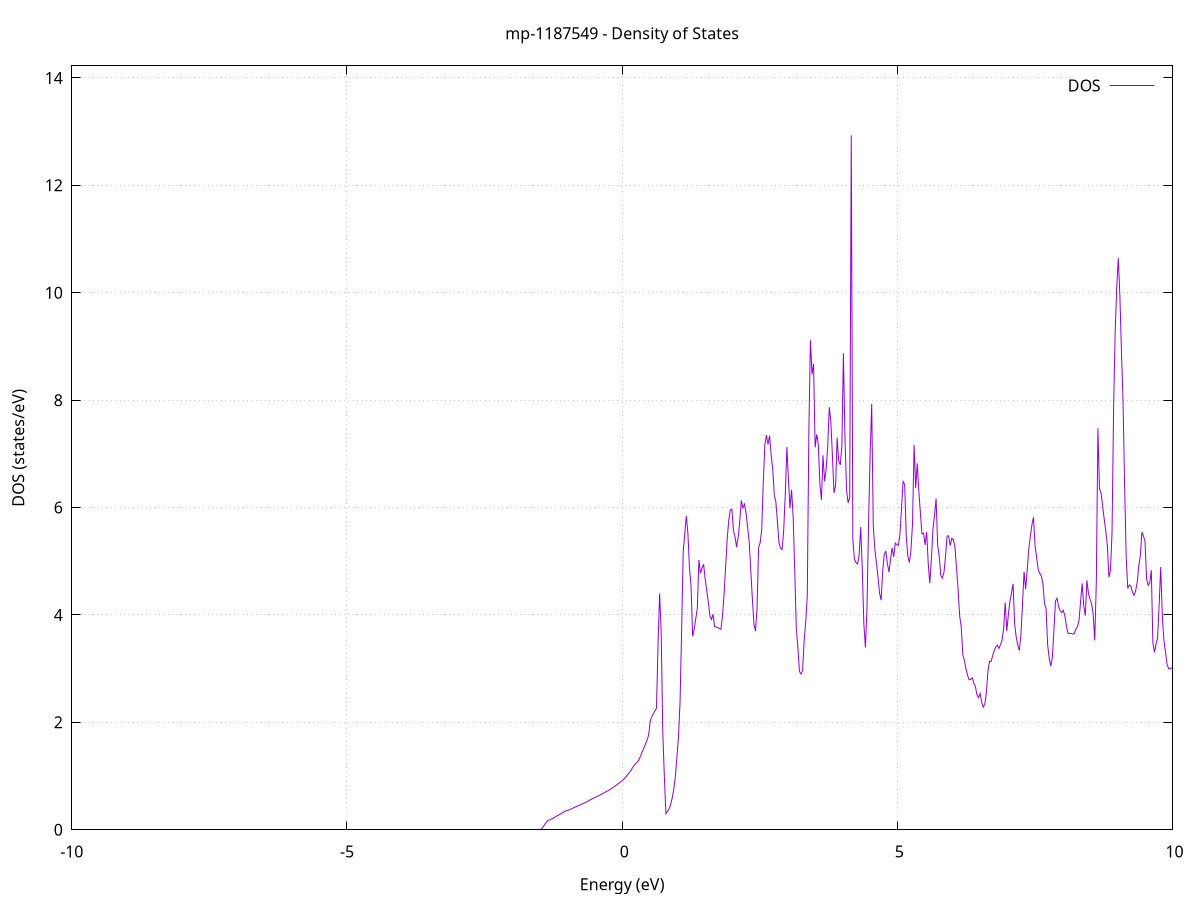 set title 'mp-1187549 - Density of States'
set xlabel 'Energy (eV)'
set ylabel 'DOS (states/eV)'
set grid
set xrange [-10:10]
set yrange [0:14.224]
set xzeroaxis lt -1
set terminal png size 800,600
set output 'mp-1187549_dos_gnuplot.png'
plot '-' using 1:2 with lines title 'DOS'
-39.192500 0.000000
-39.164000 0.000000
-39.135400 0.000000
-39.106900 0.000000
-39.078300 0.000000
-39.049800 0.000000
-39.021300 0.000000
-38.992700 0.000000
-38.964200 0.000000
-38.935600 0.000000
-38.907100 0.000000
-38.878500 0.000000
-38.850000 0.000000
-38.821500 0.000000
-38.792900 0.000000
-38.764400 0.000000
-38.735800 0.000000
-38.707300 0.000000
-38.678800 0.000000
-38.650200 0.000000
-38.621700 0.000000
-38.593100 0.000000
-38.564600 0.000000
-38.536000 0.000000
-38.507500 0.000000
-38.479000 0.000000
-38.450400 0.000000
-38.421900 0.000000
-38.393300 0.000000
-38.364800 0.000000
-38.336200 0.000000
-38.307700 0.000000
-38.279200 0.000000
-38.250600 0.000000
-38.222100 0.000000
-38.193500 0.000000
-38.165000 0.000000
-38.136400 0.000000
-38.107900 0.000000
-38.079400 0.000000
-38.050800 0.000000
-38.022300 0.000000
-37.993700 0.000000
-37.965200 0.000000
-37.936700 0.000000
-37.908100 0.000000
-37.879600 0.000000
-37.851000 0.000000
-37.822500 0.000000
-37.793900 0.000000
-37.765400 0.000000
-37.736900 0.000000
-37.708300 0.000000
-37.679800 0.000000
-37.651200 0.000000
-37.622700 0.000000
-37.594100 0.000000
-37.565600 0.000000
-37.537100 0.000000
-37.508500 0.000000
-37.480000 0.000000
-37.451400 0.000000
-37.422900 0.000000
-37.394300 0.000000
-37.365800 0.000000
-37.337300 0.000000
-37.308700 0.000000
-37.280200 0.000000
-37.251600 0.000000
-37.223100 0.000000
-37.194600 0.000000
-37.166000 0.000000
-37.137500 0.000000
-37.108900 0.000000
-37.080400 0.000000
-37.051800 0.000000
-37.023300 0.000000
-36.994800 0.000000
-36.966200 0.000000
-36.937700 0.000000
-36.909100 0.000000
-36.880600 0.000000
-36.852000 0.000000
-36.823500 0.000000
-36.795000 0.000000
-36.766400 0.000000
-36.737900 0.000000
-36.709300 0.000000
-36.680800 0.000000
-36.652200 0.000000
-36.623700 0.000000
-36.595200 4.602800
-36.566600 39.798400
-36.538100 39.334300
-36.509500 113.226900
-36.481000 0.000000
-36.452500 0.000000
-36.423900 0.000000
-36.395400 0.000000
-36.366800 0.000000
-36.338300 0.000000
-36.309700 0.000000
-36.281200 0.000000
-36.252700 0.000000
-36.224100 0.000000
-36.195600 0.000000
-36.167000 0.000000
-36.138500 0.000000
-36.109900 0.000000
-36.081400 0.000000
-36.052900 0.000000
-36.024300 0.000000
-35.995800 0.000000
-35.967200 0.000000
-35.938700 0.000000
-35.910100 0.000000
-35.881600 0.000000
-35.853100 0.000000
-35.824500 0.000000
-35.796000 0.000000
-35.767400 0.000000
-35.738900 0.000000
-35.710300 0.000000
-35.681800 0.000000
-35.653300 0.000000
-35.624700 0.000000
-35.596200 0.000000
-35.567600 0.000000
-35.539100 0.000000
-35.510600 0.000000
-35.482000 0.000000
-35.453500 0.000000
-35.424900 0.000000
-35.396400 0.000000
-35.367800 0.000000
-35.339300 0.000000
-35.310800 0.000000
-35.282200 0.000000
-35.253700 0.000000
-35.225100 0.000000
-35.196600 0.000000
-35.168000 0.000000
-35.139500 0.000000
-35.111000 0.000000
-35.082400 0.000000
-35.053900 0.000000
-35.025300 0.000000
-34.996800 0.000000
-34.968200 0.000000
-34.939700 0.000000
-34.911200 0.000000
-34.882600 0.000000
-34.854100 0.000000
-34.825500 0.000000
-34.797000 0.000000
-34.768500 0.000000
-34.739900 0.000000
-34.711400 0.000000
-34.682800 0.000000
-34.654300 0.000000
-34.625700 0.000000
-34.597200 0.000000
-34.568700 0.000000
-34.540100 0.000000
-34.511600 0.000000
-34.483000 0.000000
-34.454500 0.000000
-34.425900 0.000000
-34.397400 0.000000
-34.368900 0.000000
-34.340300 0.000000
-34.311800 0.000000
-34.283200 0.000000
-34.254700 0.000000
-34.226100 0.000000
-34.197600 0.000000
-34.169100 0.000000
-34.140500 0.000000
-34.112000 0.000000
-34.083400 0.000000
-34.054900 0.000000
-34.026400 0.000000
-33.997800 0.000000
-33.969300 0.000000
-33.940700 0.000000
-33.912200 0.000000
-33.883600 0.000000
-33.855100 0.000000
-33.826600 0.000000
-33.798000 0.000000
-33.769500 0.000000
-33.740900 0.000000
-33.712400 0.000000
-33.683800 0.000000
-33.655300 0.000000
-33.626800 0.000000
-33.598200 0.000000
-33.569700 0.000000
-33.541100 0.000000
-33.512600 0.000000
-33.484000 0.000000
-33.455500 0.000000
-33.427000 0.000000
-33.398400 0.000000
-33.369900 0.000000
-33.341300 0.000000
-33.312800 0.000000
-33.284300 0.000000
-33.255700 0.000000
-33.227200 0.000000
-33.198600 0.000000
-33.170100 0.000000
-33.141500 0.000000
-33.113000 0.000000
-33.084500 0.000000
-33.055900 0.000000
-33.027400 0.000000
-32.998800 0.000000
-32.970300 0.000000
-32.941700 0.000000
-32.913200 0.000000
-32.884700 0.000000
-32.856100 0.000000
-32.827600 0.000000
-32.799000 0.000000
-32.770500 0.000000
-32.741900 0.000000
-32.713400 0.000000
-32.684900 0.000000
-32.656300 0.000000
-32.627800 0.000000
-32.599200 0.000000
-32.570700 0.000000
-32.542100 0.000000
-32.513600 0.000000
-32.485100 0.000000
-32.456500 0.000000
-32.428000 0.000000
-32.399400 0.000000
-32.370900 0.000000
-32.342400 0.000000
-32.313800 0.000000
-32.285300 0.000000
-32.256700 0.000000
-32.228200 0.000000
-32.199600 0.000000
-32.171100 0.000000
-32.142600 0.000000
-32.114000 0.000000
-32.085500 0.000000
-32.056900 0.000000
-32.028400 0.000000
-31.999800 0.000000
-31.971300 0.000000
-31.942800 0.000000
-31.914200 0.000000
-31.885700 0.000000
-31.857100 0.000000
-31.828600 0.000000
-31.800000 0.000000
-31.771500 0.000000
-31.743000 0.000000
-31.714400 0.000000
-31.685900 0.000000
-31.657300 0.000000
-31.628800 0.000000
-31.600300 0.000000
-31.571700 0.000000
-31.543200 0.000000
-31.514600 0.000000
-31.486100 0.000000
-31.457500 0.000000
-31.429000 0.000000
-31.400500 0.000000
-31.371900 0.000000
-31.343400 0.000000
-31.314800 0.000000
-31.286300 0.000000
-31.257700 0.000000
-31.229200 0.000000
-31.200700 0.000000
-31.172100 0.000000
-31.143600 0.000000
-31.115000 0.000000
-31.086500 0.000000
-31.057900 0.000000
-31.029400 0.000000
-31.000900 0.000000
-30.972300 0.000000
-30.943800 0.000000
-30.915200 0.000000
-30.886700 0.000000
-30.858200 0.000000
-30.829600 0.000000
-30.801100 0.000000
-30.772500 0.000000
-30.744000 0.000000
-30.715400 0.000000
-30.686900 0.000000
-30.658400 0.000000
-30.629800 0.000000
-30.601300 0.000000
-30.572700 0.000000
-30.544200 0.000000
-30.515600 0.000000
-30.487100 0.000000
-30.458600 0.000000
-30.430000 0.000000
-30.401500 0.000000
-30.372900 0.000000
-30.344400 0.000000
-30.315800 0.000000
-30.287300 0.000000
-30.258800 0.000000
-30.230200 0.000000
-30.201700 0.000000
-30.173100 0.000000
-30.144600 0.000000
-30.116100 0.000000
-30.087500 0.000000
-30.059000 0.000000
-30.030400 0.000000
-30.001900 0.000000
-29.973300 0.000000
-29.944800 0.000000
-29.916300 0.000000
-29.887700 0.000000
-29.859200 0.000000
-29.830600 0.000000
-29.802100 0.000000
-29.773500 0.000000
-29.745000 0.000000
-29.716500 0.000000
-29.687900 0.000000
-29.659400 0.000000
-29.630800 0.000000
-29.602300 0.000000
-29.573700 0.000000
-29.545200 0.000000
-29.516700 0.000000
-29.488100 0.000000
-29.459600 0.000000
-29.431000 0.000000
-29.402500 0.000000
-29.373900 0.000000
-29.345400 0.000000
-29.316900 0.000000
-29.288300 0.000000
-29.259800 0.000000
-29.231200 0.000000
-29.202700 0.000000
-29.174200 0.000000
-29.145600 0.000000
-29.117100 0.000000
-29.088500 0.000000
-29.060000 0.000000
-29.031400 0.000000
-29.002900 0.000000
-28.974400 0.000000
-28.945800 0.000000
-28.917300 0.000000
-28.888700 0.000000
-28.860200 0.000000
-28.831600 0.000000
-28.803100 0.000000
-28.774600 0.000000
-28.746000 0.000000
-28.717500 0.000000
-28.688900 0.000000
-28.660400 0.000000
-28.631800 0.000000
-28.603300 0.000000
-28.574800 0.000000
-28.546200 0.000000
-28.517700 0.000000
-28.489100 0.000000
-28.460600 0.000000
-28.432100 0.000000
-28.403500 0.000000
-28.375000 0.000000
-28.346400 0.000000
-28.317900 0.000000
-28.289300 0.000000
-28.260800 0.000000
-28.232300 0.000000
-28.203700 0.000000
-28.175200 0.000000
-28.146600 0.000000
-28.118100 0.000000
-28.089500 0.000000
-28.061000 0.000000
-28.032500 0.000000
-28.003900 0.000000
-27.975400 0.000000
-27.946800 0.000000
-27.918300 0.000000
-27.889700 0.000000
-27.861200 0.000000
-27.832700 0.000000
-27.804100 0.000000
-27.775600 0.000000
-27.747000 0.000000
-27.718500 0.000000
-27.690000 0.000000
-27.661400 0.000000
-27.632900 0.000000
-27.604300 0.000000
-27.575800 0.000000
-27.547200 0.000000
-27.518700 0.000000
-27.490200 0.000000
-27.461600 0.000000
-27.433100 0.000000
-27.404500 0.000000
-27.376000 0.000000
-27.347400 0.000000
-27.318900 0.000000
-27.290400 0.000000
-27.261800 0.000000
-27.233300 0.000000
-27.204700 0.000000
-27.176200 0.000000
-27.147600 0.000000
-27.119100 0.000000
-27.090600 0.000000
-27.062000 0.000000
-27.033500 0.000000
-27.004900 0.000000
-26.976400 0.000000
-26.947900 0.000000
-26.919300 0.000000
-26.890800 0.000000
-26.862200 0.000000
-26.833700 0.000000
-26.805100 0.000000
-26.776600 0.000000
-26.748100 0.000000
-26.719500 0.000000
-26.691000 0.000000
-26.662400 0.000000
-26.633900 0.000000
-26.605300 0.000000
-26.576800 0.000000
-26.548300 0.000000
-26.519700 0.000000
-26.491200 0.000000
-26.462600 0.000000
-26.434100 0.000000
-26.405500 0.000000
-26.377000 0.000000
-26.348500 0.000000
-26.319900 0.000000
-26.291400 0.000000
-26.262800 0.000000
-26.234300 0.000000
-26.205700 0.000000
-26.177200 0.000000
-26.148700 0.000000
-26.120100 0.000000
-26.091600 0.000000
-26.063000 0.000000
-26.034500 0.000000
-26.006000 0.000000
-25.977400 0.000000
-25.948900 0.000000
-25.920300 0.000000
-25.891800 0.000000
-25.863200 0.000000
-25.834700 0.000000
-25.806200 0.000000
-25.777600 0.000000
-25.749100 0.000000
-25.720500 0.000000
-25.692000 0.000000
-25.663400 0.000000
-25.634900 0.000000
-25.606400 0.000000
-25.577800 0.000000
-25.549300 0.000000
-25.520700 0.000000
-25.492200 0.000000
-25.463600 0.000000
-25.435100 0.000000
-25.406600 0.000000
-25.378000 0.000000
-25.349500 0.000000
-25.320900 0.000000
-25.292400 0.000000
-25.263900 0.000000
-25.235300 0.000000
-25.206800 0.000000
-25.178200 0.000000
-25.149700 0.000000
-25.121100 0.000000
-25.092600 0.000000
-25.064100 0.000000
-25.035500 0.000000
-25.007000 0.000000
-24.978400 0.000000
-24.949900 0.000000
-24.921300 0.000000
-24.892800 0.000000
-24.864300 0.000000
-24.835700 0.000000
-24.807200 0.000000
-24.778600 0.000000
-24.750100 0.000000
-24.721500 0.000000
-24.693000 0.000000
-24.664500 0.000000
-24.635900 0.000000
-24.607400 0.000000
-24.578800 0.000000
-24.550300 0.000000
-24.521800 0.000000
-24.493200 0.000000
-24.464700 0.000000
-24.436100 0.000000
-24.407600 0.000000
-24.379000 0.000000
-24.350500 0.000000
-24.322000 0.000000
-24.293400 0.000000
-24.264900 0.000000
-24.236300 0.000000
-24.207800 0.000000
-24.179200 0.000000
-24.150700 0.000000
-24.122200 0.000000
-24.093600 0.000000
-24.065100 0.000000
-24.036500 0.000000
-24.008000 0.000000
-23.979400 0.000000
-23.950900 0.000000
-23.922400 0.000000
-23.893800 0.000000
-23.865300 0.000000
-23.836700 0.000000
-23.808200 0.000000
-23.779700 0.000000
-23.751100 0.000000
-23.722600 0.000000
-23.694000 0.000000
-23.665500 0.000000
-23.636900 0.000000
-23.608400 0.000000
-23.579900 0.000000
-23.551300 0.000000
-23.522800 0.000000
-23.494200 0.000000
-23.465700 0.000000
-23.437100 0.000000
-23.408600 0.000000
-23.380100 0.000000
-23.351500 0.000000
-23.323000 0.000000
-23.294400 0.000000
-23.265900 0.000000
-23.237300 0.000000
-23.208800 0.000000
-23.180300 0.000000
-23.151700 0.000000
-23.123200 0.000000
-23.094600 0.000000
-23.066100 0.000000
-23.037500 0.000000
-23.009000 0.000000
-22.980500 0.000000
-22.951900 0.000000
-22.923400 0.000000
-22.894800 0.000000
-22.866300 0.000000
-22.837800 0.000000
-22.809200 0.000000
-22.780700 0.000000
-22.752100 0.000000
-22.723600 0.000000
-22.695000 0.000000
-22.666500 0.000000
-22.638000 0.000000
-22.609400 0.000000
-22.580900 0.000000
-22.552300 0.000000
-22.523800 0.000000
-22.495200 0.000000
-22.466700 0.000000
-22.438200 0.000000
-22.409600 0.000000
-22.381100 0.000000
-22.352500 0.000000
-22.324000 0.000000
-22.295400 0.000000
-22.266900 0.000000
-22.238400 0.000000
-22.209800 0.000000
-22.181300 0.000000
-22.152700 0.000000
-22.124200 0.000000
-22.095700 0.000000
-22.067100 0.000000
-22.038600 0.000000
-22.010000 0.000000
-21.981500 0.000000
-21.952900 0.000000
-21.924400 0.000000
-21.895900 0.000000
-21.867300 0.000000
-21.838800 0.000000
-21.810200 0.000000
-21.781700 0.000000
-21.753100 0.000000
-21.724600 0.000000
-21.696100 0.000000
-21.667500 0.000000
-21.639000 0.000000
-21.610400 0.000000
-21.581900 0.000000
-21.553300 0.000000
-21.524800 0.000000
-21.496300 0.000000
-21.467700 0.000000
-21.439200 0.000000
-21.410600 0.000000
-21.382100 0.000000
-21.353600 0.000000
-21.325000 0.000000
-21.296500 0.000000
-21.267900 0.000000
-21.239400 0.000000
-21.210800 0.000000
-21.182300 0.000000
-21.153800 0.000000
-21.125200 0.000000
-21.096700 0.000000
-21.068100 0.000000
-21.039600 0.000000
-21.011000 0.000000
-20.982500 0.000000
-20.954000 0.000000
-20.925400 0.000000
-20.896900 0.000000
-20.868300 0.000000
-20.839800 0.000000
-20.811200 0.000000
-20.782700 0.000000
-20.754200 0.000000
-20.725600 0.000000
-20.697100 0.000000
-20.668500 0.000000
-20.640000 0.000000
-20.611400 0.000000
-20.582900 0.000000
-20.554400 0.000000
-20.525800 0.000000
-20.497300 0.000000
-20.468700 0.000000
-20.440200 0.000000
-20.411700 0.000000
-20.383100 0.000000
-20.354600 0.000000
-20.326000 0.000000
-20.297500 0.000000
-20.268900 0.000000
-20.240400 0.000000
-20.211900 0.000000
-20.183300 0.000000
-20.154800 0.000000
-20.126200 0.000000
-20.097700 0.000000
-20.069100 0.000000
-20.040600 0.000000
-20.012100 0.000000
-19.983500 0.000000
-19.955000 0.000000
-19.926400 0.000000
-19.897900 0.000000
-19.869300 0.000000
-19.840800 0.000000
-19.812300 0.000000
-19.783700 0.000000
-19.755200 0.000000
-19.726600 0.000000
-19.698100 0.000000
-19.669600 0.000000
-19.641000 0.000000
-19.612500 0.000000
-19.583900 0.000000
-19.555400 0.000000
-19.526800 0.000000
-19.498300 0.000000
-19.469800 0.000000
-19.441200 0.000000
-19.412700 0.000000
-19.384100 0.000000
-19.355600 0.000000
-19.327000 0.000000
-19.298500 0.000000
-19.270000 0.000000
-19.241400 0.000000
-19.212900 0.000000
-19.184300 0.000000
-19.155800 0.000000
-19.127200 0.000000
-19.098700 0.000000
-19.070200 0.000000
-19.041600 0.000000
-19.013100 0.000000
-18.984500 0.000000
-18.956000 0.000000
-18.927500 0.000000
-18.898900 0.000000
-18.870400 0.000000
-18.841800 0.000000
-18.813300 0.000000
-18.784700 0.000000
-18.756200 0.000000
-18.727700 0.000000
-18.699100 0.000000
-18.670600 0.000000
-18.642000 0.000000
-18.613500 0.000000
-18.584900 0.000000
-18.556400 0.000000
-18.527900 0.000000
-18.499300 0.000000
-18.470800 0.000000
-18.442200 0.000000
-18.413700 0.000000
-18.385100 0.000000
-18.356600 0.000000
-18.328100 0.000000
-18.299500 0.000000
-18.271000 0.000000
-18.242400 0.000000
-18.213900 0.000000
-18.185400 0.000000
-18.156800 0.000000
-18.128300 0.000000
-18.099700 0.000000
-18.071200 0.000000
-18.042600 0.000000
-18.014100 0.000000
-17.985600 0.000000
-17.957000 0.000000
-17.928500 0.000000
-17.899900 0.000000
-17.871400 0.000000
-17.842800 0.000000
-17.814300 0.000000
-17.785800 0.000000
-17.757200 0.000000
-17.728700 0.000000
-17.700100 0.000000
-17.671600 0.000000
-17.643000 0.000000
-17.614500 0.000000
-17.586000 0.000000
-17.557400 0.000000
-17.528900 0.000000
-17.500300 0.000000
-17.471800 0.000000
-17.443200 0.000000
-17.414700 0.000000
-17.386200 0.000000
-17.357600 0.000000
-17.329100 9.989900
-17.300500 8.292700
-17.272000 15.772900
-17.243500 22.410700
-17.214900 29.089400
-17.186400 26.736400
-17.157800 32.451300
-17.129300 30.077600
-17.100700 37.052700
-17.072200 11.249000
-17.043700 11.507800
-17.015100 22.847900
-16.986600 24.359400
-16.958000 18.346900
-16.929500 31.525500
-16.900900 18.940200
-16.872400 25.503400
-16.843900 19.595500
-16.815300 24.573300
-16.786800 38.109300
-16.758200 30.030900
-16.729700 32.280500
-16.701100 34.602400
-16.672600 66.980200
-16.644100 0.000000
-16.615500 0.000000
-16.587000 0.000000
-16.558400 0.000000
-16.529900 0.000000
-16.501400 0.000000
-16.472800 0.000000
-16.444300 0.000000
-16.415700 0.000000
-16.387200 0.000000
-16.358600 0.000000
-16.330100 0.000000
-16.301600 0.000000
-16.273000 0.000000
-16.244500 0.000000
-16.215900 0.000000
-16.187400 0.000000
-16.158800 0.000000
-16.130300 0.000000
-16.101800 0.000000
-16.073200 0.000000
-16.044700 0.000000
-16.016100 0.000000
-15.987600 0.000000
-15.959000 0.000000
-15.930500 0.000000
-15.902000 0.000000
-15.873400 0.000000
-15.844900 0.000000
-15.816300 0.000000
-15.787800 0.000000
-15.759300 0.000000
-15.730700 0.000000
-15.702200 0.000000
-15.673600 0.000000
-15.645100 0.000000
-15.616500 0.000000
-15.588000 0.000000
-15.559500 0.000000
-15.530900 0.000000
-15.502400 0.000000
-15.473800 0.000000
-15.445300 0.000000
-15.416700 0.000000
-15.388200 0.000000
-15.359700 0.000000
-15.331100 0.000000
-15.302600 0.000000
-15.274000 0.000000
-15.245500 0.000000
-15.216900 0.000000
-15.188400 0.000000
-15.159900 0.000000
-15.131300 0.000000
-15.102800 0.000000
-15.074200 0.000000
-15.045700 0.000000
-15.017200 0.000000
-14.988600 0.000000
-14.960100 0.000000
-14.931500 0.000000
-14.903000 0.000000
-14.874400 0.000000
-14.845900 0.000000
-14.817400 0.000000
-14.788800 0.000000
-14.760300 0.000000
-14.731700 0.000000
-14.703200 0.000000
-14.674600 0.000000
-14.646100 0.000000
-14.617600 0.000000
-14.589000 0.000000
-14.560500 0.000000
-14.531900 0.000000
-14.503400 0.000000
-14.474800 0.000000
-14.446300 0.000000
-14.417800 0.000000
-14.389200 0.000000
-14.360700 0.000000
-14.332100 0.000000
-14.303600 0.000000
-14.275000 0.000000
-14.246500 0.000000
-14.218000 0.000000
-14.189400 0.000000
-14.160900 0.000000
-14.132300 0.000000
-14.103800 0.000000
-14.075300 0.000000
-14.046700 0.000000
-14.018200 0.000000
-13.989600 0.000000
-13.961100 0.000000
-13.932500 0.000000
-13.904000 0.000000
-13.875500 0.000000
-13.846900 0.000000
-13.818400 0.000000
-13.789800 0.000000
-13.761300 0.000000
-13.732700 0.000000
-13.704200 0.000000
-13.675700 0.000000
-13.647100 0.000000
-13.618600 0.000000
-13.590000 0.000000
-13.561500 0.000000
-13.532900 0.000000
-13.504400 0.000000
-13.475900 0.000000
-13.447300 0.000000
-13.418800 0.000000
-13.390200 0.000000
-13.361700 0.000000
-13.333200 0.000000
-13.304600 0.000000
-13.276100 0.000000
-13.247500 0.000000
-13.219000 0.000000
-13.190400 0.000000
-13.161900 0.000000
-13.133400 0.000000
-13.104800 0.000000
-13.076300 0.000000
-13.047700 0.000000
-13.019200 0.000000
-12.990600 0.000000
-12.962100 0.000000
-12.933600 0.000000
-12.905000 0.000000
-12.876500 0.000000
-12.847900 0.000000
-12.819400 0.000000
-12.790800 0.000000
-12.762300 0.000000
-12.733800 0.000000
-12.705200 0.000000
-12.676700 0.000000
-12.648100 0.000000
-12.619600 0.000000
-12.591100 0.000000
-12.562500 0.000000
-12.534000 0.000000
-12.505400 0.000000
-12.476900 0.000000
-12.448300 0.000000
-12.419800 0.000000
-12.391300 0.000000
-12.362700 0.000000
-12.334200 0.000000
-12.305600 0.000000
-12.277100 0.000000
-12.248500 0.000000
-12.220000 0.000000
-12.191500 0.000000
-12.162900 0.000000
-12.134400 0.000000
-12.105800 0.000000
-12.077300 0.000000
-12.048700 0.000000
-12.020200 0.000000
-11.991700 0.000000
-11.963100 0.000000
-11.934600 0.000000
-11.906000 0.000000
-11.877500 0.000000
-11.849000 0.000000
-11.820400 0.000000
-11.791900 0.000000
-11.763300 0.000000
-11.734800 0.000000
-11.706200 0.000000
-11.677700 0.000000
-11.649200 0.000000
-11.620600 0.000000
-11.592100 0.000000
-11.563500 0.000000
-11.535000 0.000000
-11.506400 0.000000
-11.477900 0.000000
-11.449400 0.000000
-11.420800 0.000000
-11.392300 0.000000
-11.363700 0.000000
-11.335200 0.000000
-11.306600 0.000000
-11.278100 0.000000
-11.249600 0.000000
-11.221000 0.000000
-11.192500 0.000000
-11.163900 0.000000
-11.135400 0.000000
-11.106800 0.000000
-11.078300 0.000000
-11.049800 0.000000
-11.021200 0.000000
-10.992700 0.000000
-10.964100 0.000000
-10.935600 0.000000
-10.907100 0.000000
-10.878500 0.000000
-10.850000 0.000000
-10.821400 0.000000
-10.792900 0.000000
-10.764300 0.000000
-10.735800 0.000000
-10.707300 0.000000
-10.678700 0.000000
-10.650200 0.000000
-10.621600 0.000000
-10.593100 0.000000
-10.564500 0.000000
-10.536000 0.000000
-10.507500 0.000000
-10.478900 0.000000
-10.450400 0.000000
-10.421800 0.000000
-10.393300 0.000000
-10.364700 0.000000
-10.336200 0.000000
-10.307700 0.000000
-10.279100 0.000000
-10.250600 0.000000
-10.222000 0.000000
-10.193500 0.000000
-10.165000 0.000000
-10.136400 0.000000
-10.107900 0.000000
-10.079300 0.000000
-10.050800 0.000000
-10.022200 0.000000
-9.993700 0.000000
-9.965200 0.000000
-9.936600 0.000000
-9.908100 0.000000
-9.879500 0.000000
-9.851000 0.000000
-9.822400 0.000000
-9.793900 0.000000
-9.765400 0.000000
-9.736800 0.000000
-9.708300 0.000000
-9.679700 0.000000
-9.651200 0.000000
-9.622600 0.000000
-9.594100 0.000000
-9.565600 0.000000
-9.537000 0.000000
-9.508500 0.000000
-9.479900 0.000000
-9.451400 0.000000
-9.422900 0.000000
-9.394300 0.000000
-9.365800 0.000000
-9.337200 0.000000
-9.308700 0.000000
-9.280100 0.000000
-9.251600 0.000000
-9.223100 0.000000
-9.194500 0.000000
-9.166000 0.000000
-9.137400 0.000000
-9.108900 0.000000
-9.080300 0.000000
-9.051800 0.000000
-9.023300 0.000000
-8.994700 0.000000
-8.966200 0.000000
-8.937600 0.000000
-8.909100 0.000000
-8.880500 0.000000
-8.852000 0.000000
-8.823500 0.000000
-8.794900 0.000000
-8.766400 0.000000
-8.737800 0.000000
-8.709300 0.000000
-8.680800 0.000000
-8.652200 0.000000
-8.623700 0.000000
-8.595100 0.000000
-8.566600 0.000000
-8.538000 0.000000
-8.509500 0.000000
-8.481000 0.000000
-8.452400 0.000000
-8.423900 0.000000
-8.395300 0.000000
-8.366800 0.000000
-8.338200 0.000000
-8.309700 0.000000
-8.281200 0.000000
-8.252600 0.000000
-8.224100 0.000000
-8.195500 0.000000
-8.167000 0.000000
-8.138400 0.000000
-8.109900 0.000000
-8.081400 0.000000
-8.052800 0.000000
-8.024300 0.000000
-7.995700 0.000000
-7.967200 0.000000
-7.938600 0.000000
-7.910100 0.000000
-7.881600 0.000000
-7.853000 0.000000
-7.824500 0.000000
-7.795900 0.000000
-7.767400 0.000000
-7.738900 0.000000
-7.710300 0.000000
-7.681800 0.000000
-7.653200 0.000000
-7.624700 0.000000
-7.596100 0.000000
-7.567600 0.000000
-7.539100 0.000000
-7.510500 0.000000
-7.482000 0.000000
-7.453400 0.000000
-7.424900 0.000000
-7.396300 0.000000
-7.367800 0.000000
-7.339300 0.000000
-7.310700 0.000000
-7.282200 0.000000
-7.253600 0.000000
-7.225100 0.000000
-7.196500 0.000000
-7.168000 0.000000
-7.139500 0.000000
-7.110900 0.000000
-7.082400 0.000000
-7.053800 0.000000
-7.025300 0.000000
-6.996800 0.000000
-6.968200 0.000000
-6.939700 0.000000
-6.911100 0.000000
-6.882600 0.000000
-6.854000 0.000000
-6.825500 0.000000
-6.797000 0.000000
-6.768400 0.000000
-6.739900 0.000000
-6.711300 0.000000
-6.682800 0.000000
-6.654200 0.000000
-6.625700 0.000000
-6.597200 0.000000
-6.568600 0.000000
-6.540100 0.000000
-6.511500 0.000000
-6.483000 0.000000
-6.454400 0.000000
-6.425900 0.000000
-6.397400 0.000000
-6.368800 0.000000
-6.340300 0.000000
-6.311700 0.000000
-6.283200 0.000000
-6.254700 0.000000
-6.226100 0.000000
-6.197600 0.000000
-6.169000 0.000000
-6.140500 0.000000
-6.111900 0.000000
-6.083400 0.000000
-6.054900 0.000000
-6.026300 0.000000
-5.997800 0.000000
-5.969200 0.000000
-5.940700 0.000000
-5.912100 0.000000
-5.883600 0.000000
-5.855100 0.000000
-5.826500 0.000000
-5.798000 0.000000
-5.769400 0.000000
-5.740900 0.000000
-5.712300 0.000000
-5.683800 0.000000
-5.655300 0.000000
-5.626700 0.000000
-5.598200 0.000000
-5.569600 0.000000
-5.541100 0.000000
-5.512500 0.000000
-5.484000 0.000000
-5.455500 0.000000
-5.426900 0.000000
-5.398400 0.000000
-5.369800 0.000000
-5.341300 0.000000
-5.312800 0.000000
-5.284200 0.000000
-5.255700 0.000000
-5.227100 0.000000
-5.198600 0.000000
-5.170000 0.000000
-5.141500 0.000000
-5.113000 0.000000
-5.084400 0.000000
-5.055900 0.000000
-5.027300 0.000000
-4.998800 0.000000
-4.970200 0.000000
-4.941700 0.000000
-4.913200 0.000000
-4.884600 0.000000
-4.856100 0.000000
-4.827500 0.000000
-4.799000 0.000000
-4.770400 0.000000
-4.741900 0.000000
-4.713400 0.000000
-4.684800 0.000000
-4.656300 0.000000
-4.627700 0.000000
-4.599200 0.000000
-4.570700 0.000000
-4.542100 0.000000
-4.513600 0.000000
-4.485000 0.000000
-4.456500 0.000000
-4.427900 0.000000
-4.399400 0.000000
-4.370900 0.000000
-4.342300 0.000000
-4.313800 0.000000
-4.285200 0.000000
-4.256700 0.000000
-4.228100 0.000000
-4.199600 0.000000
-4.171100 0.000000
-4.142500 0.000000
-4.114000 0.000000
-4.085400 0.000000
-4.056900 0.000000
-4.028300 0.000000
-3.999800 0.000000
-3.971300 0.000000
-3.942700 0.000000
-3.914200 0.000000
-3.885600 0.000000
-3.857100 0.000000
-3.828600 0.000000
-3.800000 0.000000
-3.771500 0.000000
-3.742900 0.000000
-3.714400 0.000000
-3.685800 0.000000
-3.657300 0.000000
-3.628800 0.000000
-3.600200 0.000000
-3.571700 0.000000
-3.543100 0.000000
-3.514600 0.000000
-3.486000 0.000000
-3.457500 0.000000
-3.429000 0.000000
-3.400400 0.000000
-3.371900 0.000000
-3.343300 0.000000
-3.314800 0.000000
-3.286200 0.000000
-3.257700 0.000000
-3.229200 0.000000
-3.200600 0.000000
-3.172100 0.000000
-3.143500 0.000000
-3.115000 0.000000
-3.086500 0.000000
-3.057900 0.000000
-3.029400 0.000000
-3.000800 0.000000
-2.972300 0.000000
-2.943700 0.000000
-2.915200 0.000000
-2.886700 0.000000
-2.858100 0.000000
-2.829600 0.000000
-2.801000 0.000000
-2.772500 0.000000
-2.743900 0.000000
-2.715400 0.000000
-2.686900 0.000000
-2.658300 0.000000
-2.629800 0.000000
-2.601200 0.000000
-2.572700 0.000000
-2.544100 0.000000
-2.515600 0.000000
-2.487100 0.000000
-2.458500 0.000000
-2.430000 0.000000
-2.401400 0.000000
-2.372900 0.000000
-2.344300 0.000000
-2.315800 0.000000
-2.287300 0.000000
-2.258700 0.000000
-2.230200 0.000000
-2.201600 0.000000
-2.173100 0.000000
-2.144600 0.000000
-2.116000 0.000000
-2.087500 0.000000
-2.058900 0.000000
-2.030400 0.000000
-2.001800 0.000000
-1.973300 0.000000
-1.944800 0.000000
-1.916200 0.000000
-1.887700 0.000000
-1.859100 0.000000
-1.830600 0.000000
-1.802000 0.000000
-1.773500 0.000000
-1.745000 0.000000
-1.716400 0.000000
-1.687900 0.000000
-1.659300 0.000000
-1.630800 0.000000
-1.602200 0.000000
-1.573700 0.000000
-1.545200 0.000000
-1.516600 0.000000
-1.488100 0.004800
-1.459500 0.024200
-1.431000 0.058400
-1.402500 0.107500
-1.373900 0.145600
-1.345400 0.177400
-1.316800 0.184900
-1.288300 0.196500
-1.259700 0.211000
-1.231200 0.227500
-1.202700 0.246100
-1.174100 0.265300
-1.145600 0.277900
-1.117000 0.296300
-1.088500 0.315300
-1.059900 0.334100
-1.031400 0.349100
-1.002900 0.359900
-0.974300 0.366300
-0.945800 0.378000
-0.917200 0.391500
-0.888700 0.405400
-0.860100 0.419400
-0.831600 0.433000
-0.803100 0.446100
-0.774500 0.458800
-0.746000 0.471100
-0.717400 0.484300
-0.688900 0.497900
-0.660400 0.511900
-0.631800 0.526800
-0.603300 0.542800
-0.574700 0.559500
-0.546200 0.576000
-0.517600 0.590000
-0.489100 0.604200
-0.460600 0.618500
-0.432000 0.632700
-0.403500 0.646900
-0.374900 0.662600
-0.346400 0.678400
-0.317800 0.694000
-0.289300 0.709900
-0.260800 0.726000
-0.232200 0.742300
-0.203700 0.761200
-0.175100 0.780900
-0.146600 0.801100
-0.118000 0.821900
-0.089500 0.843100
-0.061000 0.864800
-0.032400 0.886800
-0.003900 0.909300
0.024700 0.938500
0.053200 0.970100
0.081700 1.003100
0.110300 1.038100
0.138800 1.073500
0.167400 1.117400
0.195900 1.167300
0.224500 1.208800
0.253000 1.242000
0.281500 1.268000
0.310100 1.314200
0.338600 1.382100
0.367200 1.456000
0.395700 1.527000
0.424300 1.598200
0.452800 1.670700
0.481300 1.762000
0.509900 2.023300
0.538400 2.105300
0.567000 2.163300
0.595500 2.214700
0.624100 2.263200
0.652600 3.476000
0.681100 4.398700
0.709700 3.666300
0.738200 1.819200
0.766800 0.988600
0.795300 0.299800
0.823900 0.341200
0.852400 0.390100
0.880900 0.469400
0.909500 0.591800
0.938000 0.755100
0.966600 0.986100
0.995100 1.352100
1.023600 1.732600
1.052200 2.375800
1.080700 3.720100
1.109300 5.177300
1.137800 5.519400
1.166400 5.844200
1.194900 5.515500
1.223400 4.872300
1.252000 4.536800
1.280500 3.602100
1.309100 3.735300
1.337600 3.930600
1.366200 4.131500
1.394700 5.023900
1.423200 4.779300
1.451800 4.871500
1.480300 4.943300
1.508900 4.665900
1.537400 4.456200
1.566000 4.238400
1.594500 3.985800
1.623000 3.916600
1.651600 4.013300
1.680100 3.783000
1.708700 3.774800
1.737200 3.768000
1.765700 3.744000
1.794300 3.733100
1.822800 3.978600
1.851400 4.374200
1.879900 4.892200
1.908500 5.408700
1.937000 5.763700
1.965500 5.955300
1.994100 5.969200
2.022600 5.576500
2.051200 5.454000
2.079700 5.264300
2.108300 5.448600
2.136800 5.746100
2.165300 6.132700
2.193900 5.990600
2.222400 6.063000
2.251000 5.903700
2.279500 5.638100
2.308100 5.364400
2.336600 4.847400
2.365100 4.319000
2.393700 3.839400
2.422200 3.700900
2.450800 4.121300
2.479300 5.253700
2.507800 5.347200
2.536400 5.589000
2.564900 6.483200
2.593500 7.173200
2.622000 7.347600
2.650600 7.174300
2.679100 7.338700
2.707600 6.975900
2.736200 6.717000
2.764700 6.230400
2.793300 6.103000
2.821800 5.728400
2.850400 5.335500
2.878900 5.240100
2.907400 5.220700
2.936000 5.584000
2.964500 6.257400
2.993100 7.125300
3.021600 6.518900
3.050200 5.987700
3.078700 6.329400
3.107200 5.829200
3.135800 4.834500
3.164300 3.752700
3.192900 3.397500
3.221400 2.947200
3.249900 2.900300
3.278500 2.964400
3.307000 3.520800
3.335600 3.867300
3.364100 4.368700
3.392700 7.428400
3.421200 9.115100
3.449700 8.479400
3.478300 8.672200
3.506800 7.119200
3.535400 7.362500
3.563900 7.177400
3.592500 6.442000
3.621000 6.144200
3.649500 6.972300
3.678100 6.486700
3.706600 6.712900
3.735200 7.139300
3.763700 7.868700
3.792300 7.594400
3.820800 6.967700
3.849300 6.274000
3.877900 6.407100
3.906400 7.299600
3.935000 6.868000
3.963500 6.794200
3.992100 7.131200
4.020600 8.872300
4.049100 7.295800
4.077700 6.321400
4.106200 6.087800
4.134800 6.183900
4.163300 12.930900
4.191800 5.399500
4.220400 5.035200
4.248900 4.975900
4.277500 4.951000
4.306000 5.111700
4.334600 5.637100
4.363100 4.864600
4.391600 3.842900
4.420200 3.394500
4.448700 4.118500
4.477300 5.705400
4.505800 6.974300
4.534400 7.931700
4.562900 5.656100
4.591400 5.232300
4.620000 4.970800
4.648500 4.711900
4.677100 4.407700
4.705600 4.275700
4.734200 4.821000
4.762700 5.122800
4.791200 5.191700
4.819800 4.953200
4.848300 4.797000
4.876900 5.038700
4.905400 5.249000
4.933900 5.079600
4.962500 5.339500
4.991000 5.306300
5.019600 5.298500
5.048100 5.505300
5.076700 5.998400
5.105200 6.484900
5.133700 6.428600
5.162300 5.464700
5.190800 5.091800
5.219400 4.975900
5.247900 5.211700
5.276500 5.711100
5.305000 7.167400
5.333500 6.360200
5.362100 6.825500
5.390600 6.308800
5.419200 5.898400
5.447700 5.511300
5.476300 5.521900
5.504800 5.305400
5.533300 5.545500
5.561900 4.951200
5.590400 4.589100
5.619000 5.038700
5.647500 5.599200
5.676000 5.850300
5.704600 6.166000
5.733100 5.301500
5.761700 5.086900
5.790200 4.735800
5.818800 4.685000
5.847300 4.793400
5.875800 5.083100
5.904400 5.468000
5.932900 5.475100
5.961500 5.291500
5.990000 5.427300
6.018600 5.401500
6.047100 5.265600
6.075600 4.874900
6.104200 4.480500
6.132700 3.981400
6.161300 3.780100
6.189800 3.258300
6.218400 3.154300
6.246900 3.000500
6.275400 2.878400
6.304000 2.792700
6.332500 2.802000
6.361100 2.830500
6.389600 2.731900
6.418100 2.670600
6.446700 2.514200
6.475200 2.462200
6.503800 2.538200
6.532300 2.376100
6.560900 2.283900
6.589400 2.342400
6.617900 2.545900
6.646500 2.955800
6.675000 3.137500
6.703600 3.131000
6.732100 3.243800
6.760700 3.334600
6.789200 3.403500
6.817700 3.437700
6.846300 3.378000
6.874800 3.445600
6.903400 3.533100
6.931900 3.746500
6.960500 4.232900
6.989000 3.700000
7.017500 4.005700
7.046100 4.247400
7.074600 4.409600
7.103200 4.578700
7.131700 3.830700
7.160300 3.589500
7.188800 3.437500
7.217300 3.336000
7.245900 3.635600
7.274400 4.199300
7.303000 4.803600
7.331500 4.479900
7.360000 4.829200
7.388600 5.231500
7.417100 5.464400
7.445700 5.678800
7.474200 5.819400
7.502800 5.284100
7.531300 5.072100
7.559800 4.844200
7.588400 4.772000
7.616900 4.724200
7.645500 4.583000
7.674000 4.212400
7.702600 4.124100
7.731100 3.447400
7.759600 3.196500
7.788200 3.046600
7.816700 3.201700
7.845300 3.710200
7.873800 4.257800
7.902400 4.311800
7.930900 4.153500
7.959400 4.083600
7.988000 4.043400
8.016500 4.085400
8.045100 3.976200
8.073600 3.786300
8.102100 3.657800
8.130700 3.656600
8.159200 3.655800
8.187800 3.643800
8.216300 3.656400
8.244900 3.740000
8.273400 3.779200
8.301900 3.905000
8.330500 4.261800
8.359000 4.585800
8.387600 4.167800
8.416100 3.986200
8.444700 4.645700
8.473200 4.398100
8.501700 4.292300
8.530300 4.205400
8.558800 4.011400
8.587400 3.524900
8.615900 4.611800
8.644500 7.477200
8.673000 6.352900
8.701500 6.271000
8.730100 6.031400
8.758600 5.789800
8.787200 5.561100
8.815700 5.304800
8.844200 4.702800
8.872800 4.827200
8.901300 5.532000
8.929900 7.874300
8.958400 9.258500
8.987000 10.115100
9.015500 10.643500
9.044000 9.941300
9.072600 8.897500
9.101100 7.986500
9.129700 6.417900
9.158200 5.104500
9.186800 4.493500
9.215300 4.558300
9.243800 4.537100
9.272400 4.425500
9.300900 4.363800
9.329500 4.446300
9.358000 4.605100
9.386600 4.903300
9.415100 5.099400
9.443600 5.541400
9.472200 5.472800
9.500700 5.373500
9.529300 4.668500
9.557800 4.550400
9.586300 4.597300
9.614900 4.833500
9.643400 3.488800
9.672000 3.303500
9.700500 3.455800
9.729100 3.572400
9.757600 4.197200
9.786100 4.894200
9.814700 3.987600
9.843200 3.534900
9.871800 3.320400
9.900300 3.086100
9.928900 3.002300
9.957400 2.996300
9.985900 3.016000
10.014500 3.003900
10.043000 2.987600
10.071600 3.155800
10.100100 3.057800
10.128700 2.556400
10.157200 2.235200
10.185700 2.088100
10.214300 1.974300
10.242800 1.888400
10.271400 1.931900
10.299900 2.039400
10.328500 1.973400
10.357000 1.857100
10.385500 1.781100
10.414100 1.741700
10.442600 1.740000
10.471200 1.767500
10.499700 1.883800
10.528200 1.846600
10.556800 2.033100
10.585300 2.161400
10.613900 3.009100
10.642400 2.552600
10.671000 2.452700
10.699500 2.422700
10.728000 2.461500
10.756600 2.516500
10.785100 2.599400
10.813700 2.879300
10.842200 2.984300
10.870800 3.118500
10.899300 3.342700
10.927800 3.481500
10.956400 3.911100
10.984900 3.292500
11.013500 3.107300
11.042000 2.925900
11.070600 2.879200
11.099100 2.988100
11.127600 3.173000
11.156200 3.573500
11.184700 4.478300
11.213300 4.503100
11.241800 4.415000
11.270300 4.471200
11.298900 4.647700
11.327400 4.476900
11.356000 4.519800
11.384500 4.393000
11.413100 4.140500
11.441600 3.853600
11.470100 3.752700
11.498700 3.666400
11.527200 3.761500
11.555800 3.841400
11.584300 3.968700
11.612900 4.300400
11.641400 4.502000
11.669900 4.547400
11.698500 4.638100
11.727000 4.830700
11.755600 5.032600
11.784100 4.732800
11.812700 4.346400
11.841200 4.382000
11.869700 4.337400
11.898300 4.196000
11.926800 3.965200
11.955400 3.753300
11.983900 3.581500
12.012400 3.465000
12.041000 3.334100
12.069500 3.367800
12.098100 3.417900
12.126600 3.435100
12.155200 3.414700
12.183700 3.336100
12.212200 3.246000
12.240800 3.114500
12.269300 3.170500
12.297900 3.160500
12.326400 3.297600
12.355000 3.421200
12.383500 3.599300
12.412000 3.690900
12.440600 3.906000
12.469100 4.171300
12.497700 4.385100
12.526200 4.403400
12.554800 4.398100
12.583300 4.178600
12.611800 4.083300
12.640400 4.064400
12.668900 3.943400
12.697500 3.808400
12.726000 3.613800
12.754600 3.829300
12.783100 3.751300
12.811600 3.677300
12.840200 3.481200
12.868700 3.324700
12.897300 3.311400
12.925800 3.611500
12.954300 3.701400
12.982900 3.148800
13.011400 2.565100
13.040000 2.625300
13.068500 2.711200
13.097100 2.803100
13.125600 2.911800
13.154100 3.028800
13.182700 3.125400
13.211200 3.226600
13.239800 3.264500
13.268300 3.459600
13.296900 3.569600
13.325400 3.609700
13.353900 3.763400
13.382500 3.926500
13.411000 4.386600
13.439600 4.365300
13.468100 4.543800
13.496700 4.605200
13.525200 4.702300
13.553700 4.771400
13.582300 4.896100
13.610800 5.087300
13.639400 5.122800
13.667900 5.160000
13.696400 5.125400
13.725000 5.029900
13.753500 4.952700
13.782100 4.964200
13.810600 5.055800
13.839200 5.197600
13.867700 5.395300
13.896200 5.539100
13.924800 5.689200
13.953300 5.625900
13.981900 5.691400
14.010400 5.306800
14.039000 5.005400
14.067500 5.053500
14.096000 4.813200
14.124600 4.883100
14.153100 4.862100
14.181700 4.886300
14.210200 5.002500
14.238800 4.930100
14.267300 4.732900
14.295800 4.364100
14.324400 4.025000
14.352900 4.023300
14.381500 4.171800
14.410000 4.362700
14.438500 4.537100
14.467100 4.806300
14.495600 5.260700
14.524200 6.314700
14.552700 6.301900
14.581300 6.605900
14.609800 6.619900
14.638300 6.382000
14.666900 5.770200
14.695400 5.198400
14.724000 4.893200
14.752500 4.945300
14.781100 4.951700
14.809600 3.256200
14.838100 2.682000
14.866700 2.233900
14.895200 1.799000
14.923800 1.438800
14.952300 1.198200
14.980900 0.852100
15.009400 0.580200
15.037900 0.416500
15.066500 0.317900
15.095000 0.237700
15.123600 0.160900
15.152100 0.104700
15.180600 0.065900
15.209200 0.040400
15.237700 0.024300
15.266300 0.011100
15.294800 0.000800
15.323400 0.000000
15.351900 0.000000
15.380400 0.000000
15.409000 0.000000
15.437500 0.000000
15.466100 0.000000
15.494600 0.000000
15.523200 0.000000
15.551700 0.000000
15.580200 0.000000
15.608800 0.000000
15.637300 0.000000
15.665900 0.000000
15.694400 0.000000
15.723000 0.000000
15.751500 0.000000
15.780000 0.000000
15.808600 0.000000
15.837100 0.000000
15.865700 0.000000
15.894200 0.000000
15.922800 0.000000
15.951300 0.000000
15.979800 0.000000
16.008400 0.000000
16.036900 0.000000
16.065500 0.000000
16.094000 0.000000
16.122500 0.000000
16.151100 0.000000
16.179600 0.000000
16.208200 0.000000
16.236700 0.000000
16.265300 0.000000
16.293800 0.000000
16.322300 0.000000
16.350900 0.000000
16.379400 0.000000
16.408000 0.000000
16.436500 0.000000
16.465100 0.000000
16.493600 0.000000
16.522100 0.000000
16.550700 0.000000
16.579200 0.000000
16.607800 0.000000
16.636300 0.000000
16.664900 0.000000
16.693400 0.000000
16.721900 0.000000
16.750500 0.000000
16.779000 0.000000
16.807600 0.000000
16.836100 0.000000
16.864600 0.000000
16.893200 0.000000
16.921700 0.000000
16.950300 0.000000
16.978800 0.000000
17.007400 0.000000
17.035900 0.000000
17.064400 0.000000
17.093000 0.000000
17.121500 0.000000
17.150100 0.000000
17.178600 0.000000
17.207200 0.000000
17.235700 0.000000
17.264200 0.000000
17.292800 0.000000
17.321300 0.000000
17.349900 0.000000
17.378400 0.000000
17.407000 0.000000
17.435500 0.000000
17.464000 0.000000
17.492600 0.000000
17.521100 0.000000
17.549700 0.000000
17.578200 0.000000
17.606700 0.000000
17.635300 0.000000
17.663800 0.000000
17.692400 0.000000
17.720900 0.000000
17.749500 0.000000
17.778000 0.000000
17.806500 0.000000
17.835100 0.000000
17.863600 0.000000
17.892200 0.000000
e
